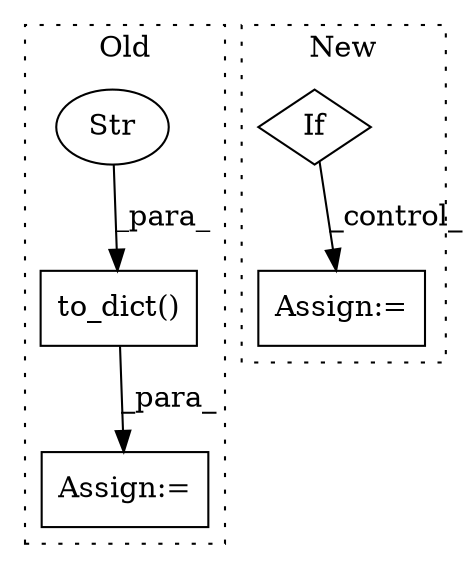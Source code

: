 digraph G {
subgraph cluster0 {
1 [label="to_dict()" a="75" s="2278,2300" l="13,1" shape="box"];
4 [label="Assign:=" a="68" s="2275" l="3" shape="box"];
5 [label="Str" a="66" s="2291" l="9" shape="ellipse"];
label = "Old";
style="dotted";
}
subgraph cluster1 {
2 [label="If" a="96" s="2396" l="3" shape="diamond"];
3 [label="Assign:=" a="68" s="2656" l="3" shape="box"];
label = "New";
style="dotted";
}
1 -> 4 [label="_para_"];
2 -> 3 [label="_control_"];
5 -> 1 [label="_para_"];
}